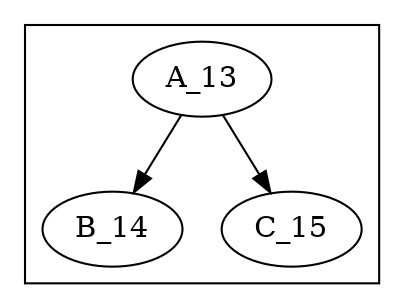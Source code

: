 digraph G {
    subgraph cluster_1 {
        A_13;
        B_14 [image="/home/andre/Downloads/Albis_JSON->DRAWIO/Albis_Vizual_Project/Image_Test_files/tree-smaller2.jpg"];
        C_15 [image="/home/andre/Downloads/Albis_JSON->DRAWIO/Albis_Vizual_Project/Image_Test_files/tree-smaller2.jpg"];
    }
    A_13 -> B_14;
    A_13 -> C_15;
}